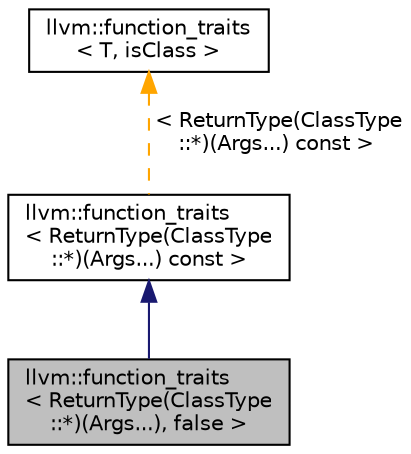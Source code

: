 digraph "llvm::function_traits&lt; ReturnType(ClassType::*)(Args...), false &gt;"
{
 // LATEX_PDF_SIZE
  bgcolor="transparent";
  edge [fontname="Helvetica",fontsize="10",labelfontname="Helvetica",labelfontsize="10"];
  node [fontname="Helvetica",fontsize="10",shape=record];
  Node1 [label="llvm::function_traits\l\< ReturnType(ClassType\l::*)(Args...), false \>",height=0.2,width=0.4,color="black", fillcolor="grey75", style="filled", fontcolor="black",tooltip="Overload for class function types."];
  Node2 -> Node1 [dir="back",color="midnightblue",fontsize="10",style="solid",fontname="Helvetica"];
  Node2 [label="llvm::function_traits\l\< ReturnType(ClassType\l::*)(Args...) const \>",height=0.2,width=0.4,color="black",URL="$structllvm_1_1function__traits.html",tooltip=" "];
  Node3 -> Node2 [dir="back",color="orange",fontsize="10",style="dashed",label=" \< ReturnType(ClassType\l::*)(Args...) const \>" ,fontname="Helvetica"];
  Node3 [label="llvm::function_traits\l\< T, isClass \>",height=0.2,width=0.4,color="black",URL="$structllvm_1_1function__traits.html",tooltip="This class provides various trait information about a callable object."];
}

